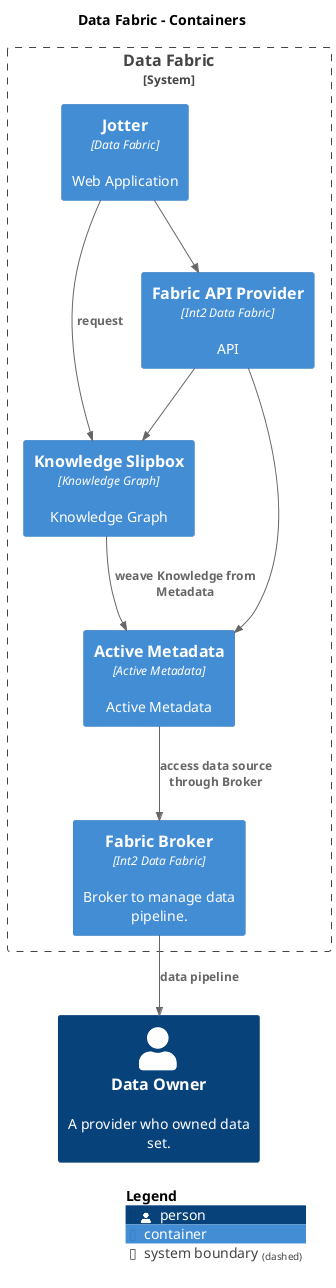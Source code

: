 @startuml
set separator none
title Data Fabric - Containers

top to bottom direction

!include <C4/C4>
!include <C4/C4_Context>
!include <C4/C4_Container>

Person(DataOwner, "Data Owner", "A provider who owned data set.", $tags="")

System_Boundary("DataFabric_boundary", "Data Fabric", $tags="") {
  Container(DataFabric.Jotter, "Jotter", "Data Fabric", "Web Application", $tags="")
  Container(DataFabric.KnowledgeSlipbox, "Knowledge Slipbox", "Knowledge Graph", "Knowledge Graph", $tags="")
  Container(DataFabric.ActiveMetadata, "Active Metadata", "Active Metadata", "Active Metadata", $tags="")
  Container(DataFabric.FabricBroker, "Fabric Broker", "Int2 Data Fabric", "Broker to manage data pipeline.", $tags="")
  Container(DataFabric.FabricAPIProvider, "Fabric API Provider", "Int2 Data Fabric", "API", $tags="")
}

Rel_D(DataFabric.KnowledgeSlipbox, DataFabric.ActiveMetadata, "weave Knowledge from Metadata", $tags="")
Rel_D(DataFabric.FabricBroker, DataOwner, "data pipeline", $tags="")
Rel_D(DataFabric.ActiveMetadata, DataFabric.FabricBroker, "access data source through Broker", $tags="")
Rel_D(DataFabric.FabricAPIProvider, DataFabric.KnowledgeSlipbox, "", $tags="")
Rel_D(DataFabric.FabricAPIProvider, DataFabric.ActiveMetadata, "", $tags="")
Rel_D(DataFabric.Jotter, DataFabric.KnowledgeSlipbox, "request", $tags="")
Rel_D(DataFabric.Jotter, DataFabric.FabricAPIProvider, "", $tags="")

SHOW_LEGEND(true)
@enduml